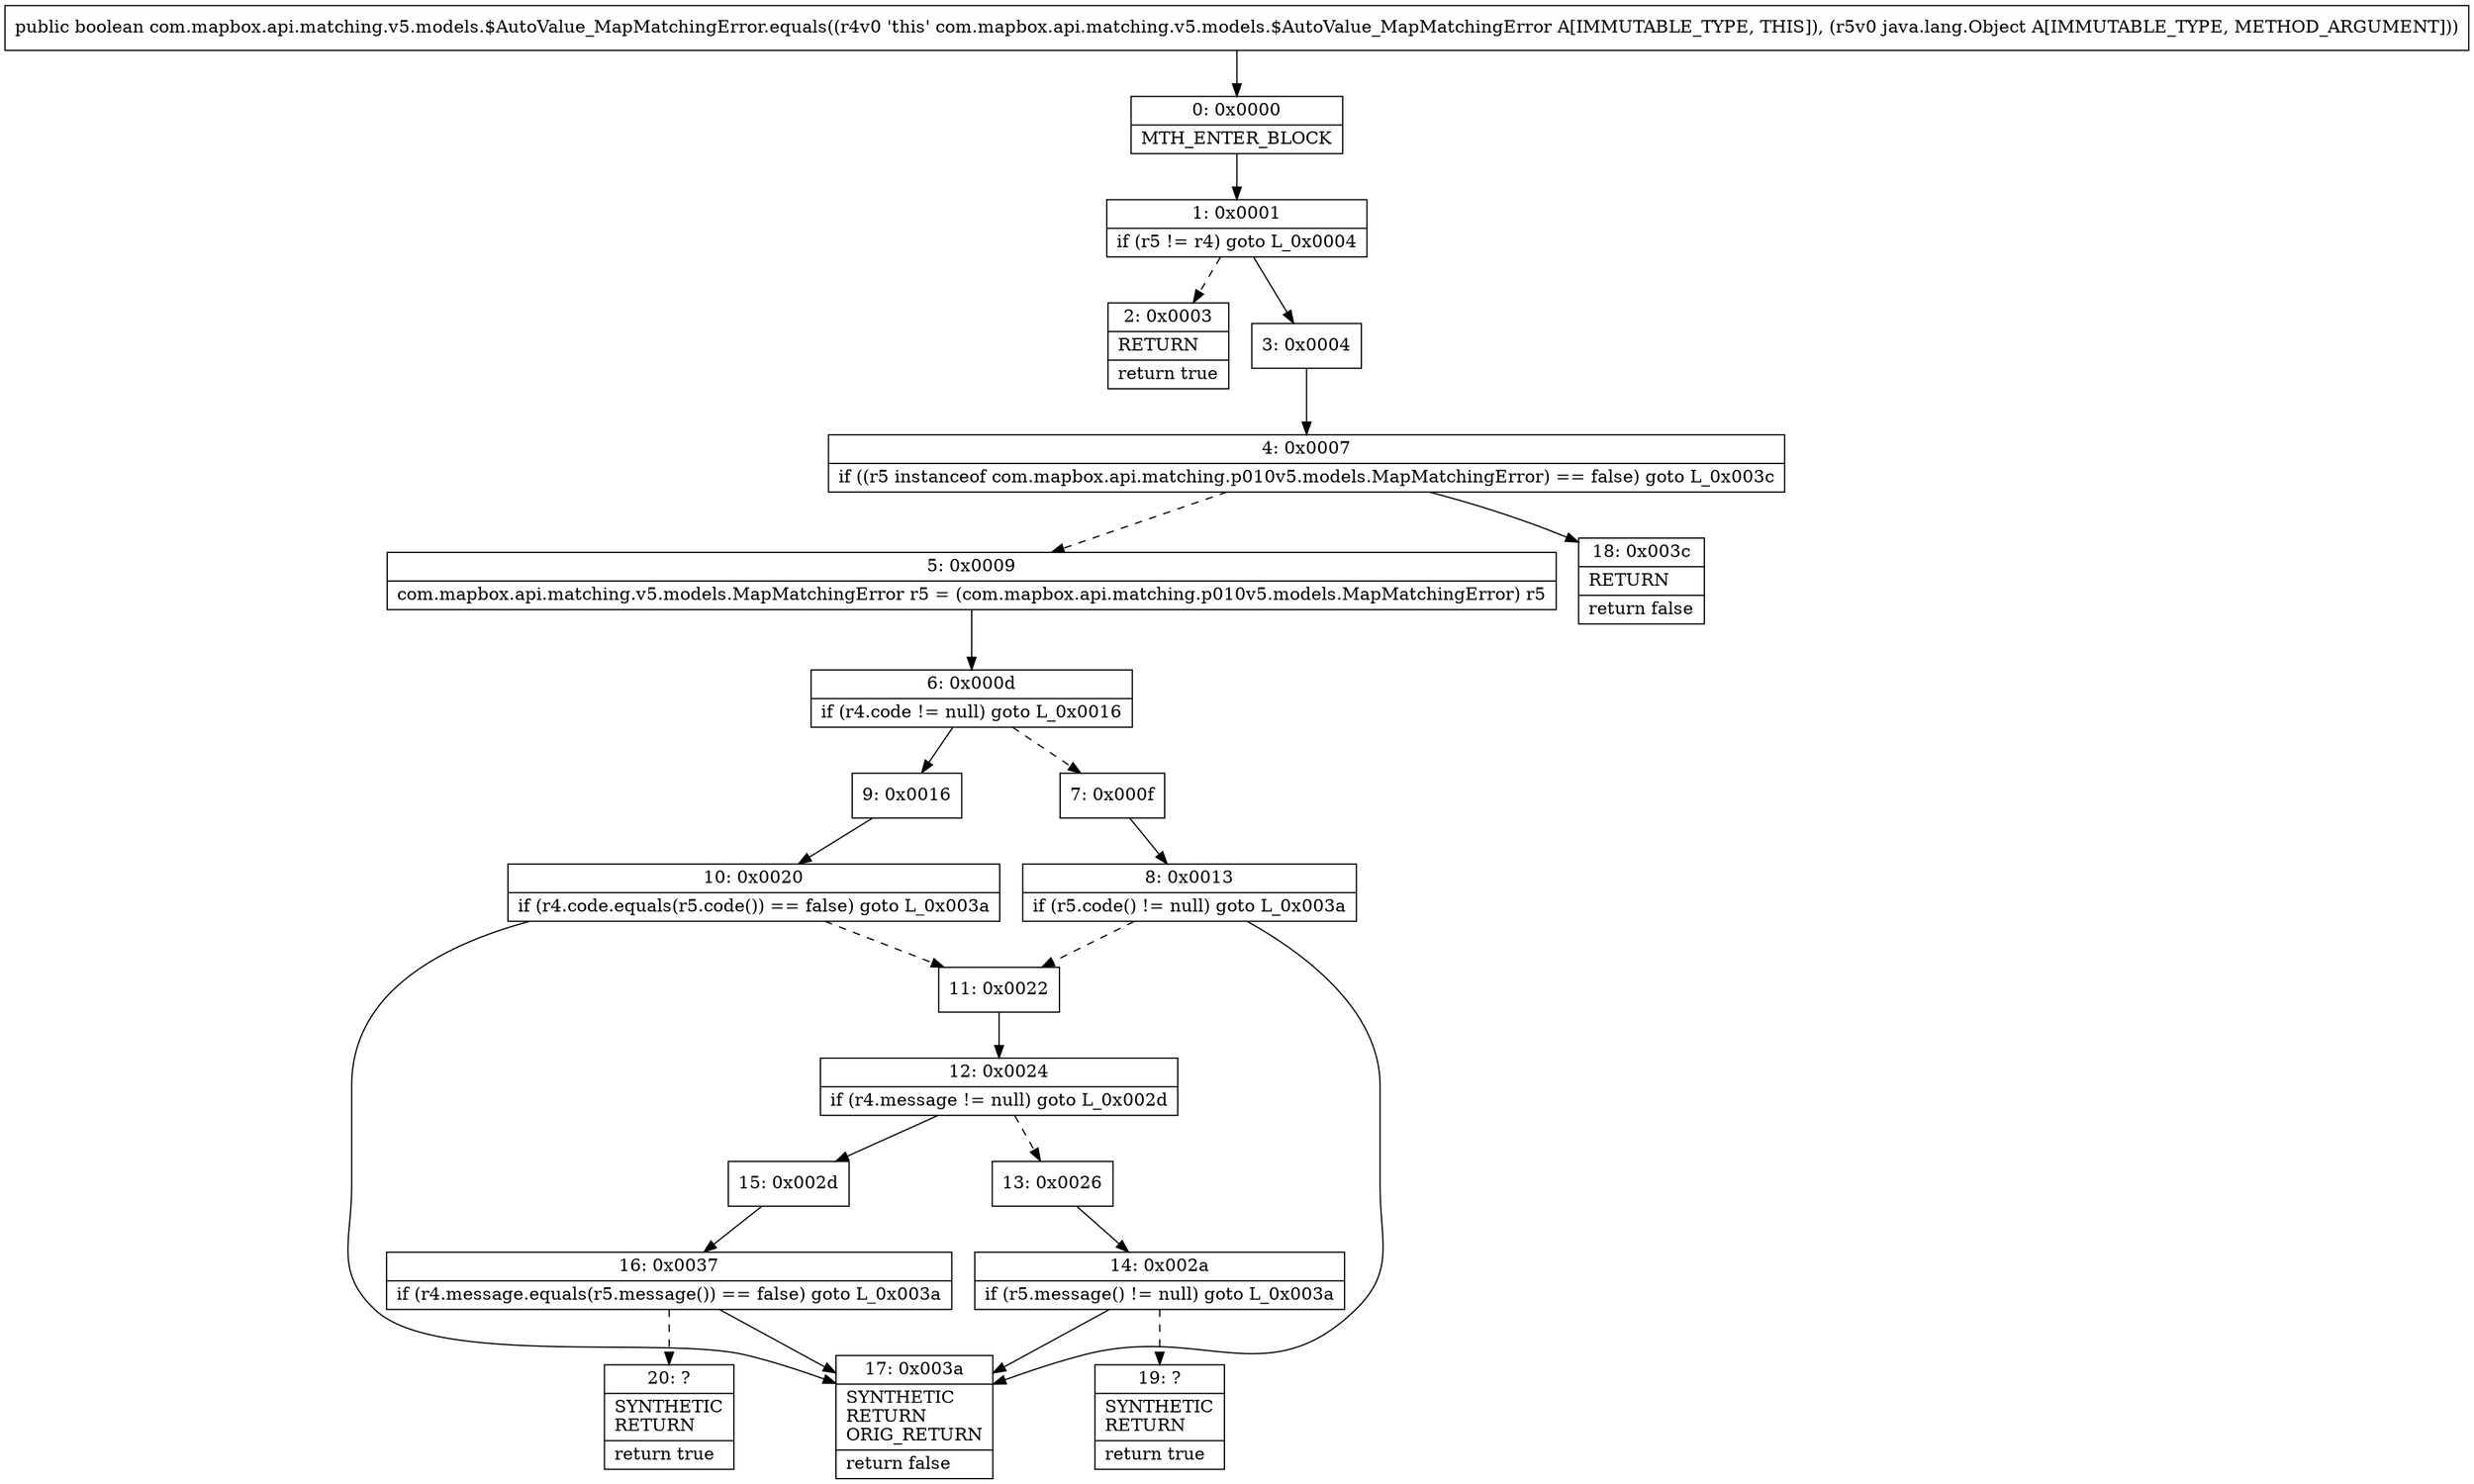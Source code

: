 digraph "CFG forcom.mapbox.api.matching.v5.models.$AutoValue_MapMatchingError.equals(Ljava\/lang\/Object;)Z" {
Node_0 [shape=record,label="{0\:\ 0x0000|MTH_ENTER_BLOCK\l}"];
Node_1 [shape=record,label="{1\:\ 0x0001|if (r5 != r4) goto L_0x0004\l}"];
Node_2 [shape=record,label="{2\:\ 0x0003|RETURN\l|return true\l}"];
Node_3 [shape=record,label="{3\:\ 0x0004}"];
Node_4 [shape=record,label="{4\:\ 0x0007|if ((r5 instanceof com.mapbox.api.matching.p010v5.models.MapMatchingError) == false) goto L_0x003c\l}"];
Node_5 [shape=record,label="{5\:\ 0x0009|com.mapbox.api.matching.v5.models.MapMatchingError r5 = (com.mapbox.api.matching.p010v5.models.MapMatchingError) r5\l}"];
Node_6 [shape=record,label="{6\:\ 0x000d|if (r4.code != null) goto L_0x0016\l}"];
Node_7 [shape=record,label="{7\:\ 0x000f}"];
Node_8 [shape=record,label="{8\:\ 0x0013|if (r5.code() != null) goto L_0x003a\l}"];
Node_9 [shape=record,label="{9\:\ 0x0016}"];
Node_10 [shape=record,label="{10\:\ 0x0020|if (r4.code.equals(r5.code()) == false) goto L_0x003a\l}"];
Node_11 [shape=record,label="{11\:\ 0x0022}"];
Node_12 [shape=record,label="{12\:\ 0x0024|if (r4.message != null) goto L_0x002d\l}"];
Node_13 [shape=record,label="{13\:\ 0x0026}"];
Node_14 [shape=record,label="{14\:\ 0x002a|if (r5.message() != null) goto L_0x003a\l}"];
Node_15 [shape=record,label="{15\:\ 0x002d}"];
Node_16 [shape=record,label="{16\:\ 0x0037|if (r4.message.equals(r5.message()) == false) goto L_0x003a\l}"];
Node_17 [shape=record,label="{17\:\ 0x003a|SYNTHETIC\lRETURN\lORIG_RETURN\l|return false\l}"];
Node_18 [shape=record,label="{18\:\ 0x003c|RETURN\l|return false\l}"];
Node_19 [shape=record,label="{19\:\ ?|SYNTHETIC\lRETURN\l|return true\l}"];
Node_20 [shape=record,label="{20\:\ ?|SYNTHETIC\lRETURN\l|return true\l}"];
MethodNode[shape=record,label="{public boolean com.mapbox.api.matching.v5.models.$AutoValue_MapMatchingError.equals((r4v0 'this' com.mapbox.api.matching.v5.models.$AutoValue_MapMatchingError A[IMMUTABLE_TYPE, THIS]), (r5v0 java.lang.Object A[IMMUTABLE_TYPE, METHOD_ARGUMENT])) }"];
MethodNode -> Node_0;
Node_0 -> Node_1;
Node_1 -> Node_2[style=dashed];
Node_1 -> Node_3;
Node_3 -> Node_4;
Node_4 -> Node_5[style=dashed];
Node_4 -> Node_18;
Node_5 -> Node_6;
Node_6 -> Node_7[style=dashed];
Node_6 -> Node_9;
Node_7 -> Node_8;
Node_8 -> Node_17;
Node_8 -> Node_11[style=dashed];
Node_9 -> Node_10;
Node_10 -> Node_11[style=dashed];
Node_10 -> Node_17;
Node_11 -> Node_12;
Node_12 -> Node_13[style=dashed];
Node_12 -> Node_15;
Node_13 -> Node_14;
Node_14 -> Node_17;
Node_14 -> Node_19[style=dashed];
Node_15 -> Node_16;
Node_16 -> Node_17;
Node_16 -> Node_20[style=dashed];
}

